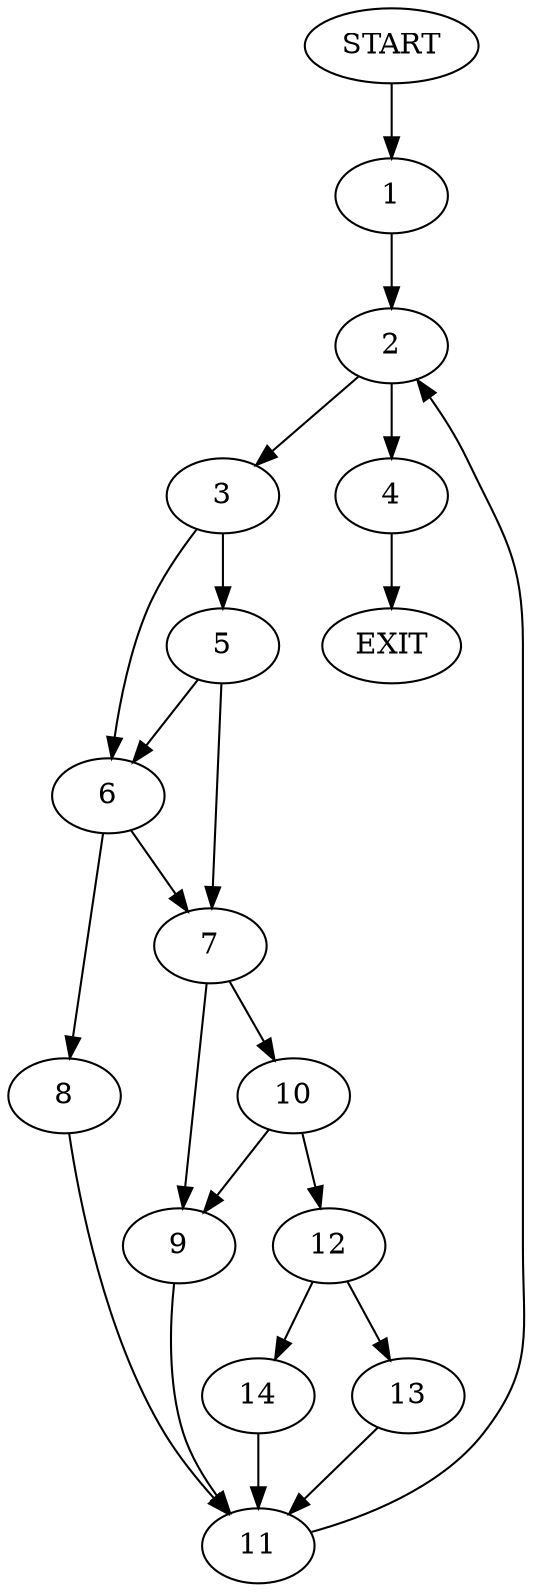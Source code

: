 digraph {
0 [label="START"]
15 [label="EXIT"]
0 -> 1
1 -> 2
2 -> 3
2 -> 4
3 -> 5
3 -> 6
4 -> 15
5 -> 6
5 -> 7
6 -> 7
6 -> 8
7 -> 9
7 -> 10
8 -> 11
11 -> 2
10 -> 12
10 -> 9
9 -> 11
12 -> 13
12 -> 14
14 -> 11
13 -> 11
}
